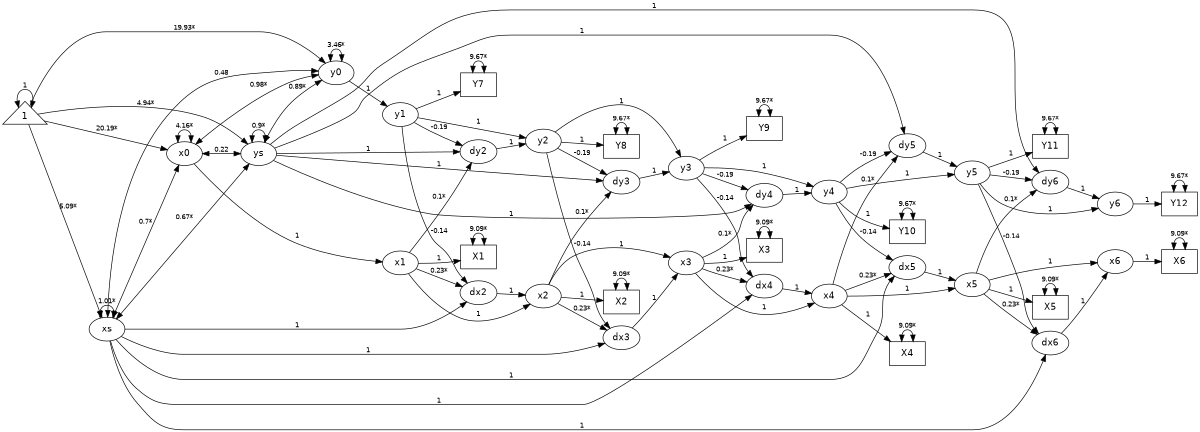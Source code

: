 digraph "pathdiagram" {
  rankdir=LR;
  size="8,8";
  node [fontname="Helvetica" fontsize=14 shape=box];
  edge [fontname="Helvetica" fontsize=10];
  center=1;
  "y0" [shape=ellipse]
  "dy2" [shape=ellipse]
  "dy3" [shape=ellipse]
  "dy4" [shape=ellipse]
  "dy5" [shape=ellipse]
  "dy6" [shape=ellipse]
  "ys" [shape=ellipse]
  "y1" [shape=ellipse]
  "y2" [shape=ellipse]
  "y3" [shape=ellipse]
  "y4" [shape=ellipse]
  "y5" [shape=ellipse]
  "y6" [shape=ellipse]
  "x0" [shape=ellipse]
  "dx2" [shape=ellipse]
  "dx3" [shape=ellipse]
  "dx4" [shape=ellipse]
  "dx5" [shape=ellipse]
  "dx6" [shape=ellipse]
  "xs" [shape=ellipse]
  "x1" [shape=ellipse]
  "x2" [shape=ellipse]
  "x3" [shape=ellipse]
  "x4" [shape=ellipse]
  "x5" [shape=ellipse]
  "x6" [shape=ellipse]
  "1" [shape=triangle]
  "1" -> "1" [label="1"   dir=both]
  "y1" -> "Y7" [label="1"];
  "y2" -> "Y8" [label="1"];
  "y3" -> "Y9" [label="1"];
  "y4" -> "Y10" [label="1"];
  "y5" -> "Y11" [label="1"];
  "y6" -> "Y12" [label="1"];
  "x1" -> "X1" [label="1"];
  "x2" -> "X2" [label="1"];
  "x3" -> "X3" [label="1"];
  "x4" -> "X4" [label="1"];
  "x5" -> "X5" [label="1"];
  "x6" -> "X6" [label="1"];
  "ys" -> "dy2" [label="1"];
  "y1" -> "dy2" [label="-0.19"];
  "x1" -> "dy2" [label="0.1*"];
  "ys" -> "dy3" [label="1"];
  "y2" -> "dy3" [label="-0.19"];
  "x2" -> "dy3" [label="0.1*"];
  "ys" -> "dy4" [label="1"];
  "y3" -> "dy4" [label="-0.19"];
  "x3" -> "dy4" [label="0.1*"];
  "ys" -> "dy5" [label="1"];
  "y4" -> "dy5" [label="-0.19"];
  "x4" -> "dy5" [label="0.1*"];
  "ys" -> "dy6" [label="1"];
  "y5" -> "dy6" [label="-0.19"];
  "x5" -> "dy6" [label="0.1*"];
  "y0" -> "y1" [label="1"];
  "dy2" -> "y2" [label="1"];
  "y1" -> "y2" [label="1"];
  "dy3" -> "y3" [label="1"];
  "y2" -> "y3" [label="1"];
  "dy4" -> "y4" [label="1"];
  "y3" -> "y4" [label="1"];
  "dy5" -> "y5" [label="1"];
  "y4" -> "y5" [label="1"];
  "dy6" -> "y6" [label="1"];
  "y5" -> "y6" [label="1"];
  "y1" -> "dx2" [label="-0.14"];
  "xs" -> "dx2" [label="1"];
  "x1" -> "dx2" [label="0.23*"];
  "y2" -> "dx3" [label="-0.14"];
  "xs" -> "dx3" [label="1"];
  "x2" -> "dx3" [label="0.23*"];
  "y3" -> "dx4" [label="-0.14"];
  "xs" -> "dx4" [label="1"];
  "x3" -> "dx4" [label="0.23*"];
  "y4" -> "dx5" [label="-0.14"];
  "xs" -> "dx5" [label="1"];
  "x4" -> "dx5" [label="0.23*"];
  "y5" -> "dx6" [label="-0.14"];
  "xs" -> "dx6" [label="1"];
  "x5" -> "dx6" [label="0.23*"];
  "x0" -> "x1" [label="1"];
  "dx2" -> "x2" [label="1"];
  "x1" -> "x2" [label="1"];
  "dx3" -> "x3" [label="1"];
  "x2" -> "x3" [label="1"];
  "dx4" -> "x4" [label="1"];
  "x3" -> "x4" [label="1"];
  "dx5" -> "x5" [label="1"];
  "x4" -> "x5" [label="1"];
  "dx6" -> "x6" [label="1"];
  "x5" -> "x6" [label="1"];
  "1" -> "y0" [label="19.93*"];
  "1" -> "ys" [label="4.94*"];
  "1" -> "x0" [label="20.19*"];
  "1" -> "xs" [label="5.09*"];
  "Y7" -> "Y7" [label="9.67*"  dir=both];
  "Y8" -> "Y8" [label="9.67*"  dir=both];
  "Y9" -> "Y9" [label="9.67*"  dir=both];
  "Y10" -> "Y10" [label="9.67*"  dir=both];
  "Y11" -> "Y11" [label="9.67*"  dir=both];
  "Y12" -> "Y12" [label="9.67*"  dir=both];
  "X1" -> "X1" [label="9.09*"  dir=both];
  "X2" -> "X2" [label="9.09*"  dir=both];
  "X3" -> "X3" [label="9.09*"  dir=both];
  "X4" -> "X4" [label="9.09*"  dir=both];
  "X5" -> "X5" [label="9.09*"  dir=both];
  "X6" -> "X6" [label="9.09*"  dir=both];
  "y0" -> "y0" [label="3.46*"  dir=both];
  "ys" -> "y0" [label="0.89*"  dir=both];
  "x0" -> "y0" [label="0.98*"  dir=both];
  "xs" -> "y0" [label="0.48"  dir=both];
  "ys" -> "ys" [label="0.9*"  dir=both];
  "x0" -> "ys" [label="0.22"  dir=both];
  "xs" -> "ys" [label="0.67*"  dir=both];
  "x0" -> "x0" [label="4.16*"  dir=both];
  "xs" -> "x0" [label="0.7*"  dir=both];
  "xs" -> "xs" [label="1.01*"  dir=both];
}
